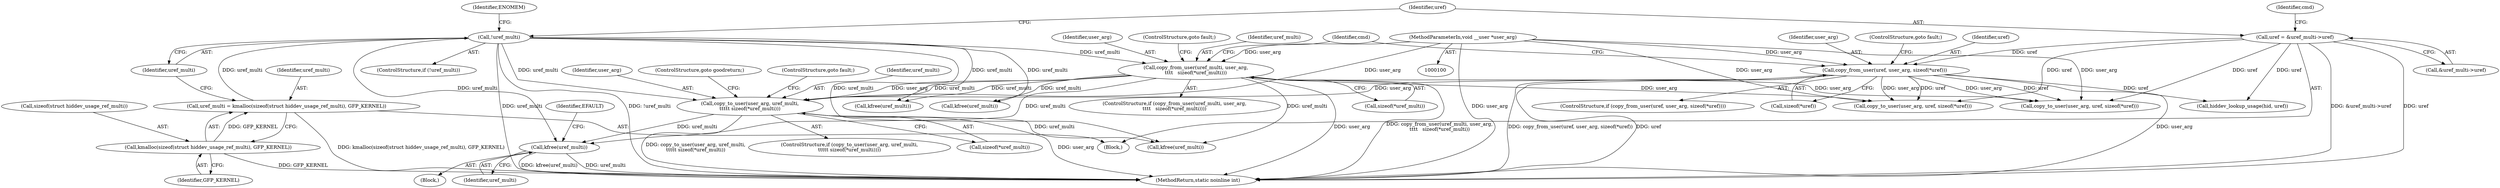 digraph "0_linux_93a2001bdfd5376c3dc2158653034c20392d15c5@API" {
"1000494" [label="(Call,kfree(uref_multi))"];
"1000148" [label="(Call,copy_from_user(uref_multi, user_arg,\n\t\t\t\t   sizeof(*uref_multi)))"];
"1000127" [label="(Call,!uref_multi)"];
"1000120" [label="(Call,uref_multi = kmalloc(sizeof(struct hiddev_usage_ref_multi), GFP_KERNEL))"];
"1000122" [label="(Call,kmalloc(sizeof(struct hiddev_usage_ref_multi), GFP_KERNEL))"];
"1000103" [label="(MethodParameterIn,void __user *user_arg)"];
"1000452" [label="(Call,copy_to_user(user_arg, uref_multi,\n\t\t\t\t\t sizeof(*uref_multi)))"];
"1000158" [label="(Call,copy_from_user(uref, user_arg, sizeof(*uref)))"];
"1000132" [label="(Call,uref = &uref_multi->uref)"];
"1000498" [label="(Identifier,EFAULT)"];
"1000159" [label="(Identifier,uref)"];
"1000128" [label="(Identifier,uref_multi)"];
"1000166" [label="(Identifier,cmd)"];
"1000495" [label="(Identifier,uref_multi)"];
"1000158" [label="(Call,copy_from_user(uref, user_arg, sizeof(*uref)))"];
"1000267" [label="(Call,hiddev_lookup_usage(hid, uref))"];
"1000451" [label="(ControlStructure,if (copy_to_user(user_arg, uref_multi,\n\t\t\t\t\t sizeof(*uref_multi))))"];
"1000489" [label="(Call,kfree(uref_multi))"];
"1000151" [label="(Call,sizeof(*uref_multi))"];
"1000147" [label="(ControlStructure,if (copy_from_user(uref_multi, user_arg,\n\t\t\t\t   sizeof(*uref_multi))))"];
"1000131" [label="(Identifier,ENOMEM)"];
"1000123" [label="(Call,sizeof(struct hiddev_usage_ref_multi))"];
"1000122" [label="(Call,kmalloc(sizeof(struct hiddev_usage_ref_multi), GFP_KERNEL))"];
"1000133" [label="(Identifier,uref)"];
"1000126" [label="(ControlStructure,if (!uref_multi))"];
"1000458" [label="(ControlStructure,goto fault;)"];
"1000160" [label="(Identifier,user_arg)"];
"1000164" [label="(ControlStructure,goto fault;)"];
"1000454" [label="(Identifier,uref_multi)"];
"1000154" [label="(ControlStructure,goto fault;)"];
"1000132" [label="(Call,uref = &uref_multi->uref)"];
"1000127" [label="(Call,!uref_multi)"];
"1000161" [label="(Call,sizeof(*uref))"];
"1000141" [label="(Identifier,cmd)"];
"1000120" [label="(Call,uref_multi = kmalloc(sizeof(struct hiddev_usage_ref_multi), GFP_KERNEL))"];
"1000157" [label="(ControlStructure,if (copy_from_user(uref, user_arg, sizeof(*uref))))"];
"1000453" [label="(Identifier,user_arg)"];
"1000149" [label="(Identifier,uref_multi)"];
"1000134" [label="(Call,&uref_multi->uref)"];
"1000234" [label="(Call,copy_to_user(user_arg, uref, sizeof(*uref)))"];
"1000505" [label="(MethodReturn,static noinline int)"];
"1000500" [label="(Call,kfree(uref_multi))"];
"1000494" [label="(Call,kfree(uref_multi))"];
"1000420" [label="(Call,kfree(uref_multi))"];
"1000452" [label="(Call,copy_to_user(user_arg, uref_multi,\n\t\t\t\t\t sizeof(*uref_multi)))"];
"1000121" [label="(Identifier,uref_multi)"];
"1000104" [label="(Block,)"];
"1000103" [label="(MethodParameterIn,void __user *user_arg)"];
"1000150" [label="(Identifier,user_arg)"];
"1000459" [label="(ControlStructure,goto goodreturn;)"];
"1000167" [label="(Block,)"];
"1000125" [label="(Identifier,GFP_KERNEL)"];
"1000455" [label="(Call,sizeof(*uref_multi))"];
"1000148" [label="(Call,copy_from_user(uref_multi, user_arg,\n\t\t\t\t   sizeof(*uref_multi)))"];
"1000387" [label="(Call,copy_to_user(user_arg, uref, sizeof(*uref)))"];
"1000494" -> "1000167"  [label="AST: "];
"1000494" -> "1000495"  [label="CFG: "];
"1000495" -> "1000494"  [label="AST: "];
"1000498" -> "1000494"  [label="CFG: "];
"1000494" -> "1000505"  [label="DDG: kfree(uref_multi)"];
"1000494" -> "1000505"  [label="DDG: uref_multi"];
"1000148" -> "1000494"  [label="DDG: uref_multi"];
"1000127" -> "1000494"  [label="DDG: uref_multi"];
"1000452" -> "1000494"  [label="DDG: uref_multi"];
"1000148" -> "1000147"  [label="AST: "];
"1000148" -> "1000151"  [label="CFG: "];
"1000149" -> "1000148"  [label="AST: "];
"1000150" -> "1000148"  [label="AST: "];
"1000151" -> "1000148"  [label="AST: "];
"1000154" -> "1000148"  [label="CFG: "];
"1000166" -> "1000148"  [label="CFG: "];
"1000148" -> "1000505"  [label="DDG: copy_from_user(uref_multi, user_arg,\n\t\t\t\t   sizeof(*uref_multi))"];
"1000148" -> "1000505"  [label="DDG: user_arg"];
"1000127" -> "1000148"  [label="DDG: uref_multi"];
"1000103" -> "1000148"  [label="DDG: user_arg"];
"1000148" -> "1000234"  [label="DDG: user_arg"];
"1000148" -> "1000387"  [label="DDG: user_arg"];
"1000148" -> "1000420"  [label="DDG: uref_multi"];
"1000148" -> "1000452"  [label="DDG: user_arg"];
"1000148" -> "1000452"  [label="DDG: uref_multi"];
"1000148" -> "1000489"  [label="DDG: uref_multi"];
"1000148" -> "1000500"  [label="DDG: uref_multi"];
"1000127" -> "1000126"  [label="AST: "];
"1000127" -> "1000128"  [label="CFG: "];
"1000128" -> "1000127"  [label="AST: "];
"1000131" -> "1000127"  [label="CFG: "];
"1000133" -> "1000127"  [label="CFG: "];
"1000127" -> "1000505"  [label="DDG: !uref_multi"];
"1000127" -> "1000505"  [label="DDG: uref_multi"];
"1000120" -> "1000127"  [label="DDG: uref_multi"];
"1000127" -> "1000420"  [label="DDG: uref_multi"];
"1000127" -> "1000452"  [label="DDG: uref_multi"];
"1000127" -> "1000489"  [label="DDG: uref_multi"];
"1000127" -> "1000500"  [label="DDG: uref_multi"];
"1000120" -> "1000104"  [label="AST: "];
"1000120" -> "1000122"  [label="CFG: "];
"1000121" -> "1000120"  [label="AST: "];
"1000122" -> "1000120"  [label="AST: "];
"1000128" -> "1000120"  [label="CFG: "];
"1000120" -> "1000505"  [label="DDG: kmalloc(sizeof(struct hiddev_usage_ref_multi), GFP_KERNEL)"];
"1000122" -> "1000120"  [label="DDG: GFP_KERNEL"];
"1000122" -> "1000125"  [label="CFG: "];
"1000123" -> "1000122"  [label="AST: "];
"1000125" -> "1000122"  [label="AST: "];
"1000122" -> "1000505"  [label="DDG: GFP_KERNEL"];
"1000103" -> "1000100"  [label="AST: "];
"1000103" -> "1000505"  [label="DDG: user_arg"];
"1000103" -> "1000158"  [label="DDG: user_arg"];
"1000103" -> "1000234"  [label="DDG: user_arg"];
"1000103" -> "1000387"  [label="DDG: user_arg"];
"1000103" -> "1000452"  [label="DDG: user_arg"];
"1000452" -> "1000451"  [label="AST: "];
"1000452" -> "1000455"  [label="CFG: "];
"1000453" -> "1000452"  [label="AST: "];
"1000454" -> "1000452"  [label="AST: "];
"1000455" -> "1000452"  [label="AST: "];
"1000458" -> "1000452"  [label="CFG: "];
"1000459" -> "1000452"  [label="CFG: "];
"1000452" -> "1000505"  [label="DDG: copy_to_user(user_arg, uref_multi,\n\t\t\t\t\t sizeof(*uref_multi))"];
"1000452" -> "1000505"  [label="DDG: user_arg"];
"1000158" -> "1000452"  [label="DDG: user_arg"];
"1000452" -> "1000489"  [label="DDG: uref_multi"];
"1000158" -> "1000157"  [label="AST: "];
"1000158" -> "1000161"  [label="CFG: "];
"1000159" -> "1000158"  [label="AST: "];
"1000160" -> "1000158"  [label="AST: "];
"1000161" -> "1000158"  [label="AST: "];
"1000164" -> "1000158"  [label="CFG: "];
"1000166" -> "1000158"  [label="CFG: "];
"1000158" -> "1000505"  [label="DDG: uref"];
"1000158" -> "1000505"  [label="DDG: user_arg"];
"1000158" -> "1000505"  [label="DDG: copy_from_user(uref, user_arg, sizeof(*uref))"];
"1000132" -> "1000158"  [label="DDG: uref"];
"1000158" -> "1000234"  [label="DDG: user_arg"];
"1000158" -> "1000234"  [label="DDG: uref"];
"1000158" -> "1000267"  [label="DDG: uref"];
"1000158" -> "1000387"  [label="DDG: user_arg"];
"1000158" -> "1000387"  [label="DDG: uref"];
"1000132" -> "1000104"  [label="AST: "];
"1000132" -> "1000134"  [label="CFG: "];
"1000133" -> "1000132"  [label="AST: "];
"1000134" -> "1000132"  [label="AST: "];
"1000141" -> "1000132"  [label="CFG: "];
"1000132" -> "1000505"  [label="DDG: &uref_multi->uref"];
"1000132" -> "1000505"  [label="DDG: uref"];
"1000132" -> "1000234"  [label="DDG: uref"];
"1000132" -> "1000267"  [label="DDG: uref"];
"1000132" -> "1000387"  [label="DDG: uref"];
}

